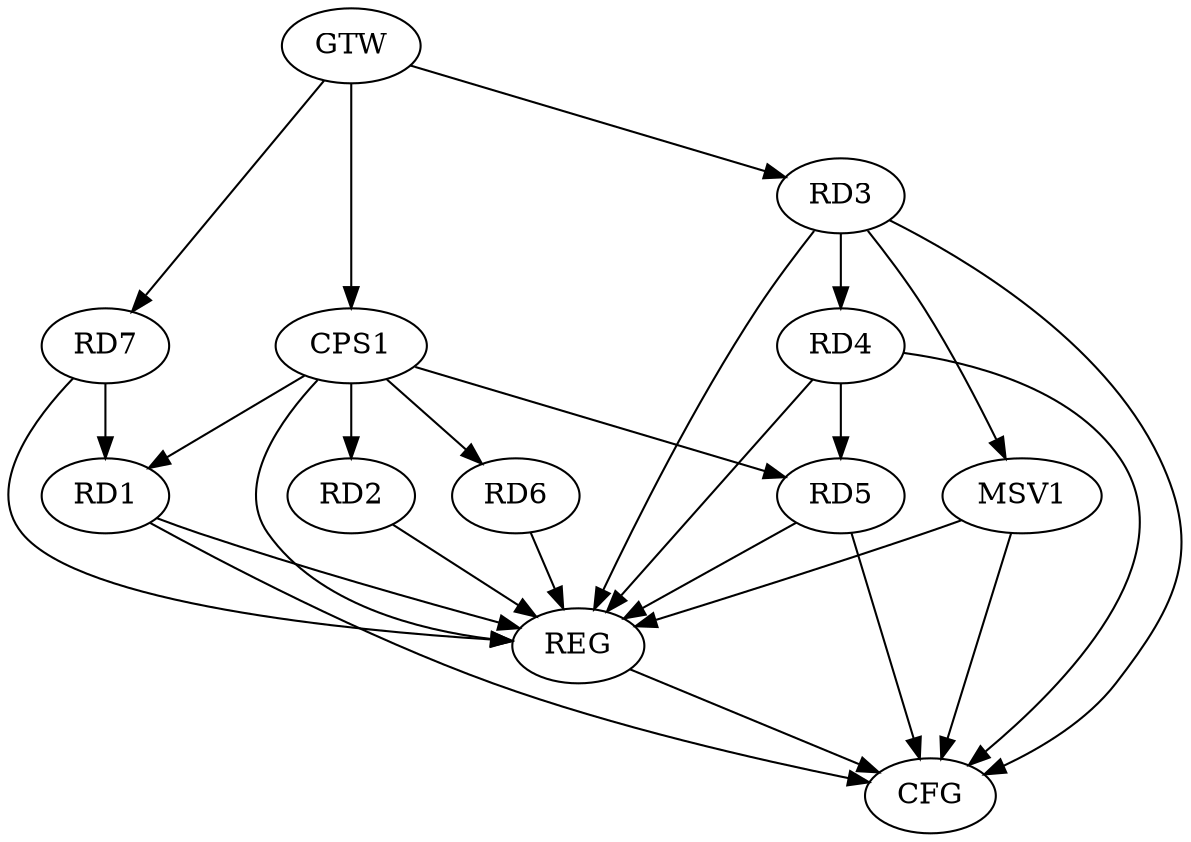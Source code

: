 strict digraph G {
  RD1 [ label="RD1" ];
  RD2 [ label="RD2" ];
  RD3 [ label="RD3" ];
  RD4 [ label="RD4" ];
  RD5 [ label="RD5" ];
  RD6 [ label="RD6" ];
  RD7 [ label="RD7" ];
  CPS1 [ label="CPS1" ];
  GTW [ label="GTW" ];
  REG [ label="REG" ];
  CFG [ label="CFG" ];
  MSV1 [ label="MSV1" ];
  RD7 -> RD1;
  RD3 -> RD4;
  RD4 -> RD5;
  CPS1 -> RD1;
  CPS1 -> RD2;
  CPS1 -> RD5;
  CPS1 -> RD6;
  GTW -> RD3;
  GTW -> RD7;
  GTW -> CPS1;
  RD1 -> REG;
  RD2 -> REG;
  RD3 -> REG;
  RD4 -> REG;
  RD5 -> REG;
  RD6 -> REG;
  RD7 -> REG;
  CPS1 -> REG;
  RD4 -> CFG;
  RD5 -> CFG;
  RD1 -> CFG;
  RD3 -> CFG;
  REG -> CFG;
  RD3 -> MSV1;
  MSV1 -> REG;
  MSV1 -> CFG;
}
